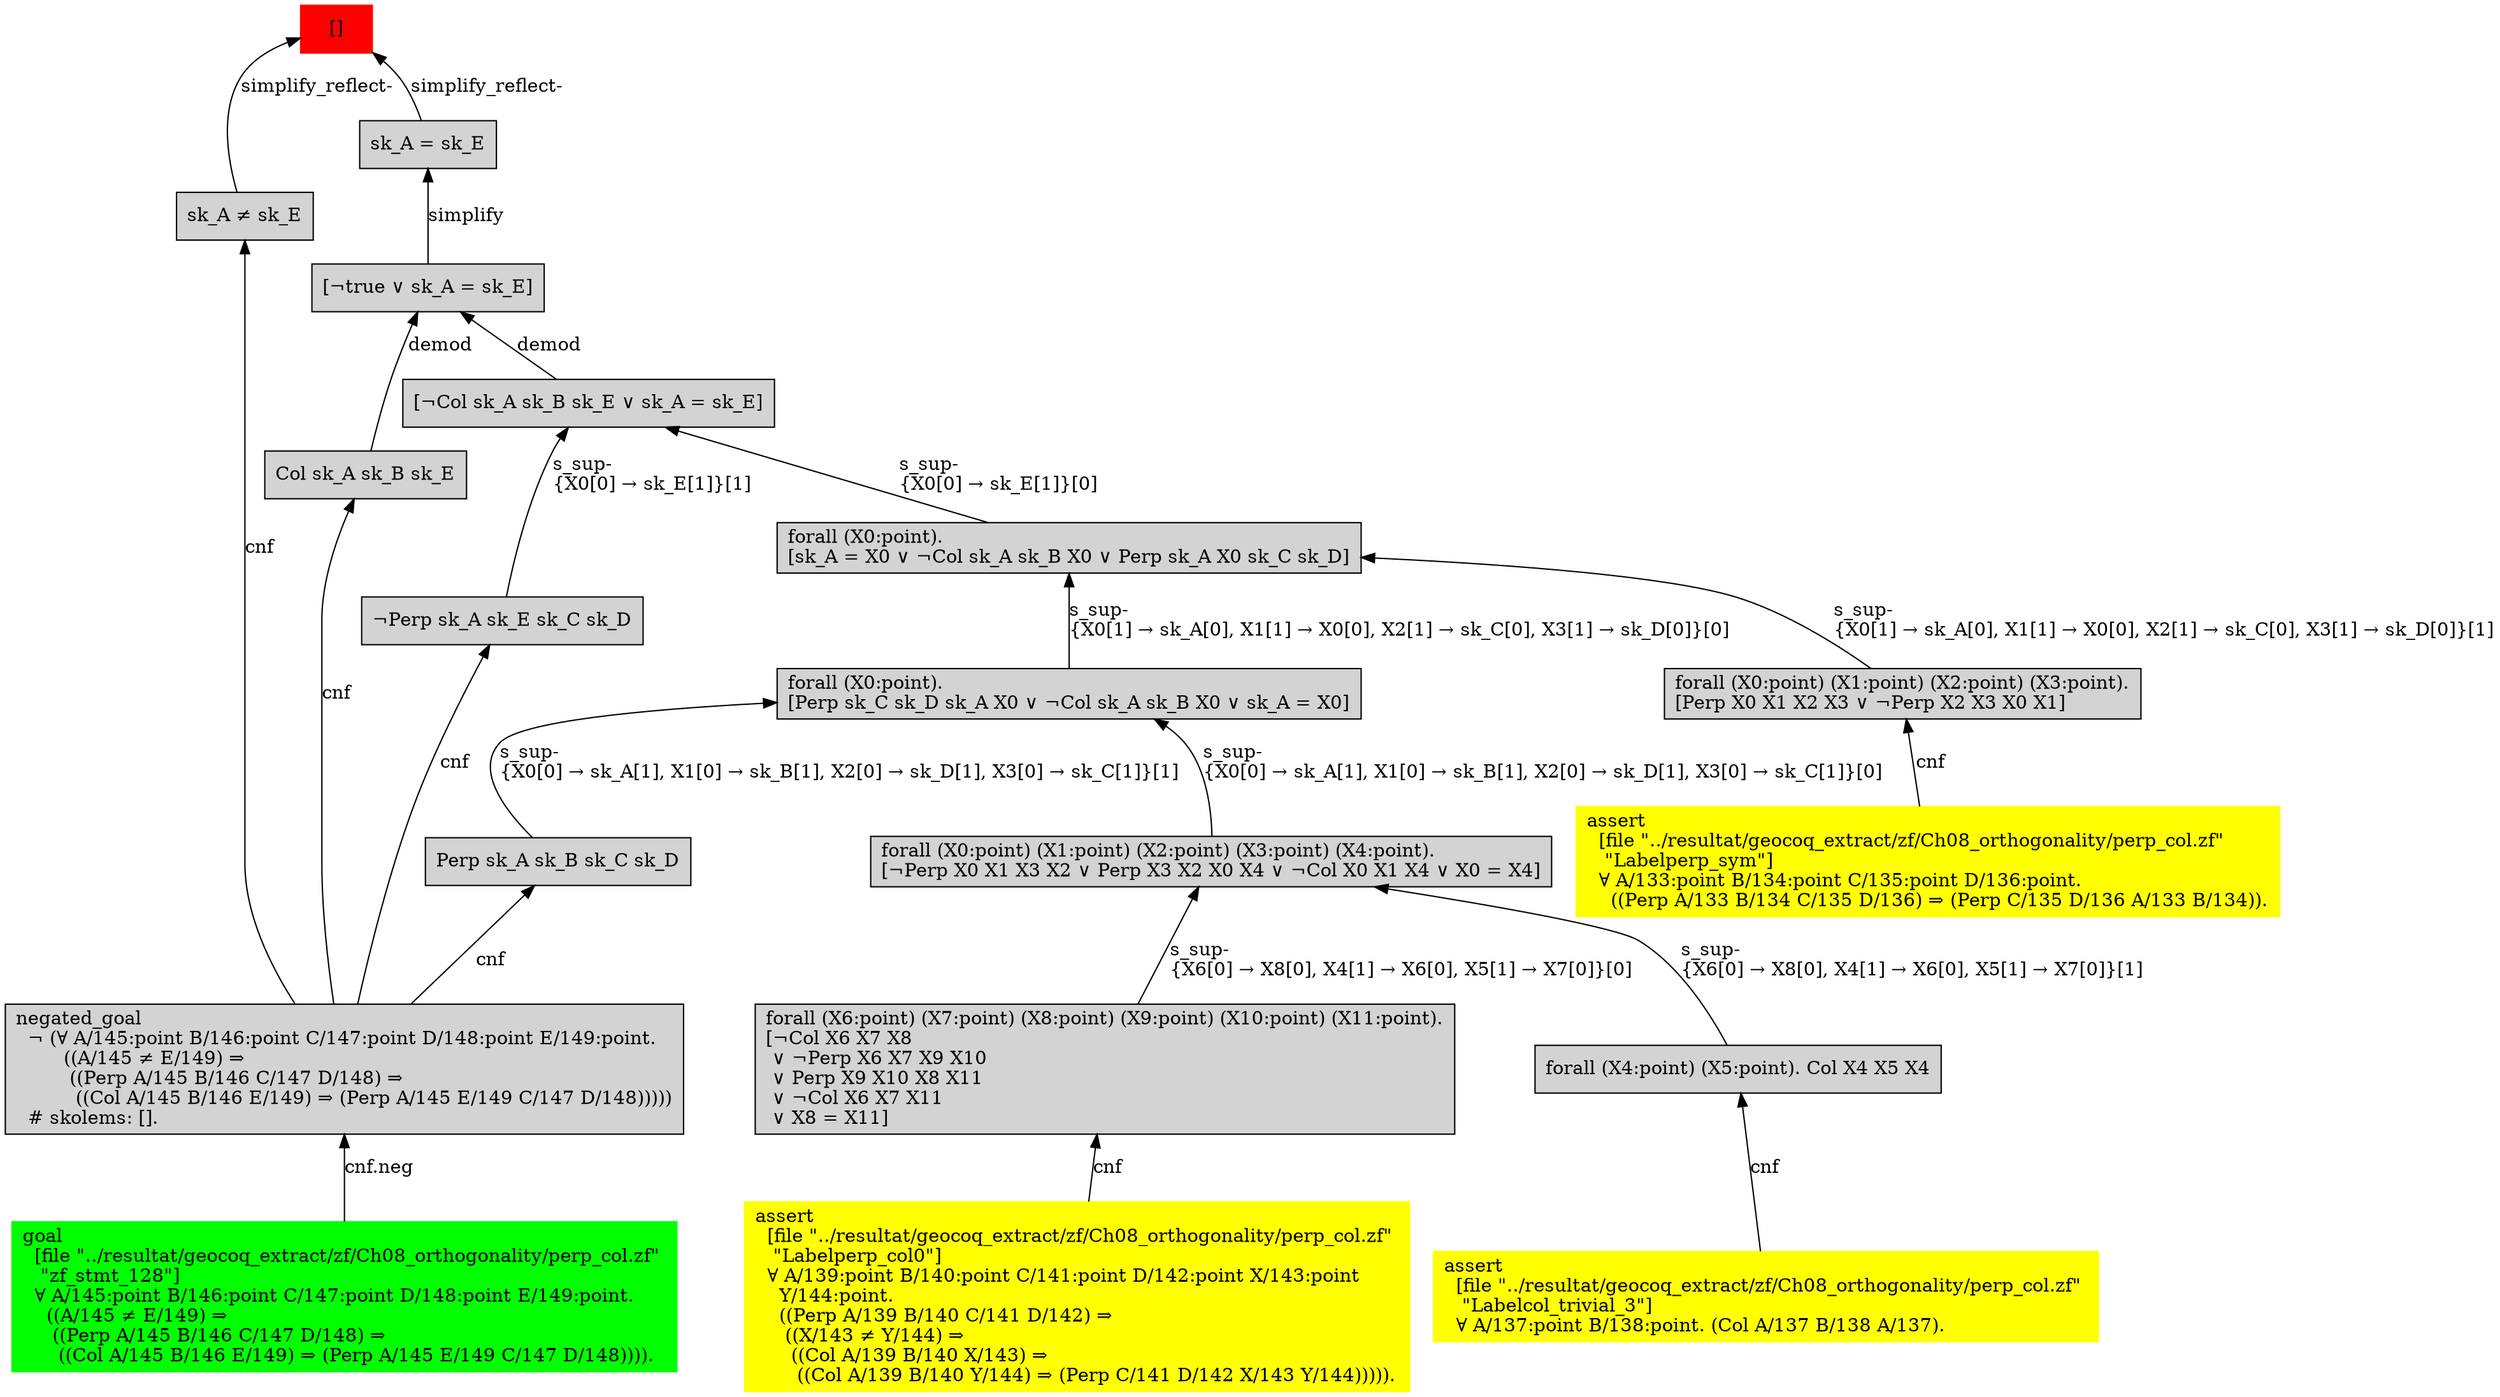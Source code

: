 digraph "unsat_graph" {
  vertex_0 [color=red, label="[]", shape=box, style=filled];
  vertex_0 -> vertex_1 [label="simplify_reflect-", dir="back"];
  vertex_1 [shape=box, label="sk_A ≠ sk_E\l", style=filled];
  vertex_1 -> vertex_2 [label="cnf", dir="back"];
  vertex_2 [shape=box, label="negated_goal\l  ¬ (∀ A/145:point B/146:point C/147:point D/148:point E/149:point.\l        ((A/145 ≠ E/149) ⇒\l         ((Perp A/145 B/146 C/147 D/148) ⇒\l          ((Col A/145 B/146 E/149) ⇒ (Perp A/145 E/149 C/147 D/148)))))\l  # skolems: [].\l", style=filled];
  vertex_2 -> vertex_3 [label="cnf.neg", dir="back"];
  vertex_3 [color=green, shape=box, label="goal\l  [file \"../resultat/geocoq_extract/zf/Ch08_orthogonality/perp_col.zf\" \l   \"zf_stmt_128\"]\l  ∀ A/145:point B/146:point C/147:point D/148:point E/149:point.\l    ((A/145 ≠ E/149) ⇒\l     ((Perp A/145 B/146 C/147 D/148) ⇒\l      ((Col A/145 B/146 E/149) ⇒ (Perp A/145 E/149 C/147 D/148)))).\l", style=filled];
  vertex_0 -> vertex_4 [label="simplify_reflect-", dir="back"];
  vertex_4 [shape=box, label="sk_A = sk_E\l", style=filled];
  vertex_4 -> vertex_5 [label="simplify", dir="back"];
  vertex_5 [shape=box, label="[¬true ∨ sk_A = sk_E]\l", style=filled];
  vertex_5 -> vertex_6 [label="demod", dir="back"];
  vertex_6 [shape=box, label="Col sk_A sk_B sk_E\l", style=filled];
  vertex_6 -> vertex_2 [label="cnf", dir="back"];
  vertex_5 -> vertex_7 [label="demod", dir="back"];
  vertex_7 [shape=box, label="[¬Col sk_A sk_B sk_E ∨ sk_A = sk_E]\l", style=filled];
  vertex_7 -> vertex_8 [label="s_sup-\l\{X0[0] → sk_E[1]\}[1]\l", dir="back"];
  vertex_8 [shape=box, label="¬Perp sk_A sk_E sk_C sk_D\l", style=filled];
  vertex_8 -> vertex_2 [label="cnf", dir="back"];
  vertex_7 -> vertex_9 [label="s_sup-\l\{X0[0] → sk_E[1]\}[0]\l", dir="back"];
  vertex_9 [shape=box, label="forall (X0:point).\l[sk_A = X0 ∨ ¬Col sk_A sk_B X0 ∨ Perp sk_A X0 sk_C sk_D]\l", style=filled];
  vertex_9 -> vertex_10 [label="s_sup-\l\{X0[1] → sk_A[0], X1[1] → X0[0], X2[1] → sk_C[0], X3[1] → sk_D[0]\}[1]\l", dir="back"];
  vertex_10 [shape=box, label="forall (X0:point) (X1:point) (X2:point) (X3:point).\l[Perp X0 X1 X2 X3 ∨ ¬Perp X2 X3 X0 X1]\l", style=filled];
  vertex_10 -> vertex_11 [label="cnf", dir="back"];
  vertex_11 [color=yellow, shape=box, label="assert\l  [file \"../resultat/geocoq_extract/zf/Ch08_orthogonality/perp_col.zf\" \l   \"Labelperp_sym\"]\l  ∀ A/133:point B/134:point C/135:point D/136:point.\l    ((Perp A/133 B/134 C/135 D/136) ⇒ (Perp C/135 D/136 A/133 B/134)).\l", style=filled];
  vertex_9 -> vertex_12 [label="s_sup-\l\{X0[1] → sk_A[0], X1[1] → X0[0], X2[1] → sk_C[0], X3[1] → sk_D[0]\}[0]\l", dir="back"];
  vertex_12 [shape=box, label="forall (X0:point).\l[Perp sk_C sk_D sk_A X0 ∨ ¬Col sk_A sk_B X0 ∨ sk_A = X0]\l", style=filled];
  vertex_12 -> vertex_13 [label="s_sup-\l\{X0[0] → sk_A[1], X1[0] → sk_B[1], X2[0] → sk_D[1], X3[0] → sk_C[1]\}[0]\l", dir="back"];
  vertex_13 [shape=box, label="forall (X0:point) (X1:point) (X2:point) (X3:point) (X4:point).\l[¬Perp X0 X1 X3 X2 ∨ Perp X3 X2 X0 X4 ∨ ¬Col X0 X1 X4 ∨ X0 = X4]\l", style=filled];
  vertex_13 -> vertex_14 [label="s_sup-\l\{X6[0] → X8[0], X4[1] → X6[0], X5[1] → X7[0]\}[0]\l", dir="back"];
  vertex_14 [shape=box, label="forall (X6:point) (X7:point) (X8:point) (X9:point) (X10:point) (X11:point).\l[¬Col X6 X7 X8\l ∨ ¬Perp X6 X7 X9 X10\l ∨ Perp X9 X10 X8 X11\l ∨ ¬Col X6 X7 X11\l ∨ X8 = X11]\l", style=filled];
  vertex_14 -> vertex_15 [label="cnf", dir="back"];
  vertex_15 [color=yellow, shape=box, label="assert\l  [file \"../resultat/geocoq_extract/zf/Ch08_orthogonality/perp_col.zf\" \l   \"Labelperp_col0\"]\l  ∀ A/139:point B/140:point C/141:point D/142:point X/143:point \l    Y/144:point.\l    ((Perp A/139 B/140 C/141 D/142) ⇒\l     ((X/143 ≠ Y/144) ⇒\l      ((Col A/139 B/140 X/143) ⇒\l       ((Col A/139 B/140 Y/144) ⇒ (Perp C/141 D/142 X/143 Y/144))))).\l", style=filled];
  vertex_13 -> vertex_16 [label="s_sup-\l\{X6[0] → X8[0], X4[1] → X6[0], X5[1] → X7[0]\}[1]\l", dir="back"];
  vertex_16 [shape=box, label="forall (X4:point) (X5:point). Col X4 X5 X4\l", style=filled];
  vertex_16 -> vertex_17 [label="cnf", dir="back"];
  vertex_17 [color=yellow, shape=box, label="assert\l  [file \"../resultat/geocoq_extract/zf/Ch08_orthogonality/perp_col.zf\" \l   \"Labelcol_trivial_3\"]\l  ∀ A/137:point B/138:point. (Col A/137 B/138 A/137).\l", style=filled];
  vertex_12 -> vertex_18 [label="s_sup-\l\{X0[0] → sk_A[1], X1[0] → sk_B[1], X2[0] → sk_D[1], X3[0] → sk_C[1]\}[1]\l", dir="back"];
  vertex_18 [shape=box, label="Perp sk_A sk_B sk_C sk_D\l", style=filled];
  vertex_18 -> vertex_2 [label="cnf", dir="back"];
  }


